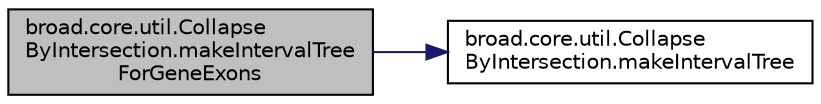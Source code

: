 digraph "broad.core.util.CollapseByIntersection.makeIntervalTreeForGeneExons"
{
  edge [fontname="Helvetica",fontsize="10",labelfontname="Helvetica",labelfontsize="10"];
  node [fontname="Helvetica",fontsize="10",shape=record];
  rankdir="LR";
  Node1 [label="broad.core.util.Collapse\lByIntersection.makeIntervalTree\lForGeneExons",height=0.2,width=0.4,color="black", fillcolor="grey75", style="filled" fontcolor="black"];
  Node1 -> Node2 [color="midnightblue",fontsize="10",style="solid"];
  Node2 [label="broad.core.util.Collapse\lByIntersection.makeIntervalTree",height=0.2,width=0.4,color="black", fillcolor="white", style="filled",URL="$classbroad_1_1core_1_1util_1_1_collapse_by_intersection.html#aaa8e7c2f4714c9ce25ac41c142b7668b"];
}
